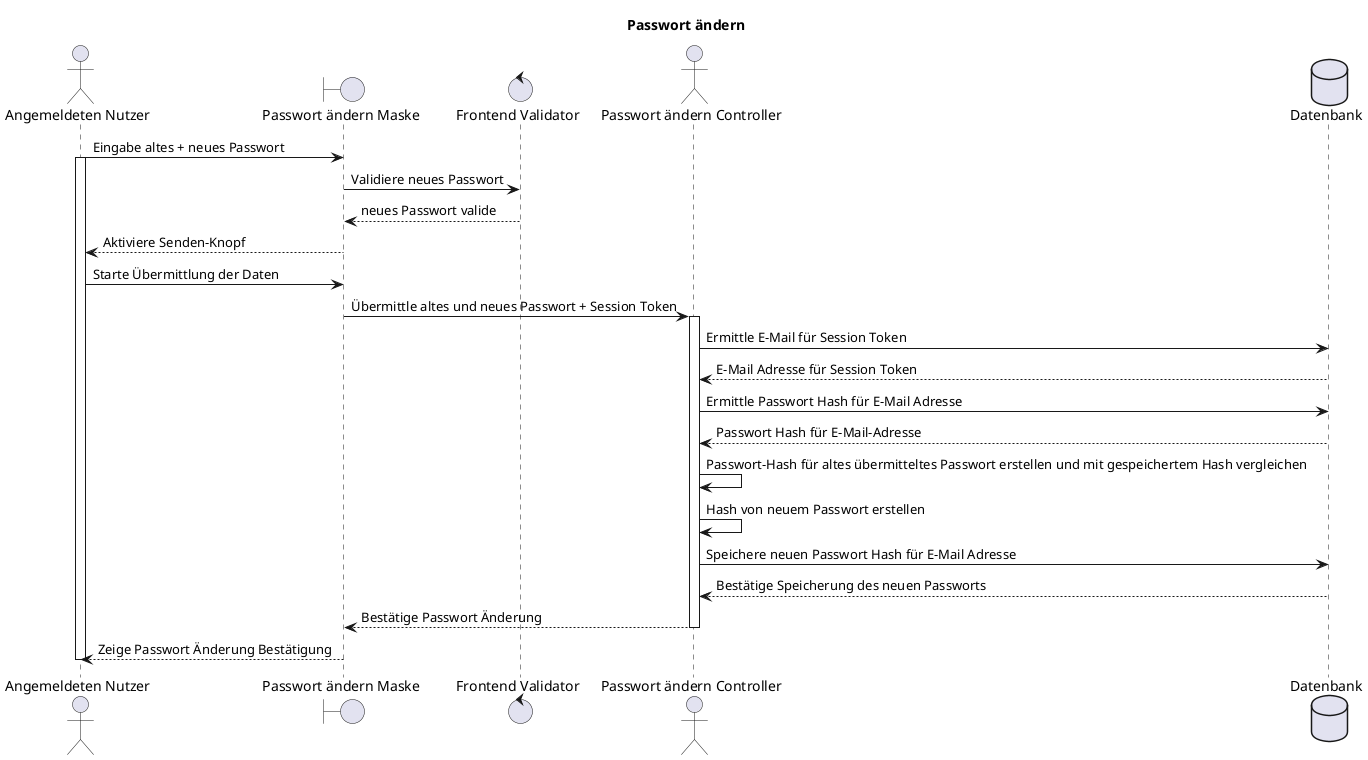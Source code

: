 @startuml F013_passwortAendern
title "Passwort ändern"

actor "Angemeldeten Nutzer" as user
boundary "Passwort ändern Maske" as changePwd
control "Frontend Validator" as frontValid
actor "Passwort ändern Controller" as controller
database "Datenbank" as db

' Initiale Registrierung
user -> changePwd: Eingabe altes + neues Passwort
activate user
changePwd -> frontValid: Validiere neues Passwort
changePwd <-- frontValid: neues Passwort valide
user <-- changePwd: Aktiviere Senden-Knopf
user -> changePwd: Starte Übermittlung der Daten

changePwd -> controller: Übermittle altes und neues Passwort + Session Token
activate controller
controller -> db: Ermittle E-Mail für Session Token
controller <-- db: E-Mail Adresse für Session Token
controller -> db: Ermittle Passwort Hash für E-Mail Adresse
controller <-- db: Passwort Hash für E-Mail-Adresse
controller -> controller: Passwort-Hash für altes übermitteltes Passwort erstellen und mit gespeichertem Hash vergleichen
controller -> controller: Hash von neuem Passwort erstellen
controller -> db: Speichere neuen Passwort Hash für E-Mail Adresse
controller <-- db: Bestätige Speicherung des neuen Passworts
changePwd <-- controller: Bestätige Passwort Änderung
deactivate controller

user <-- changePwd: Zeige Passwort Änderung Bestätigung
deactivate user
@enduml